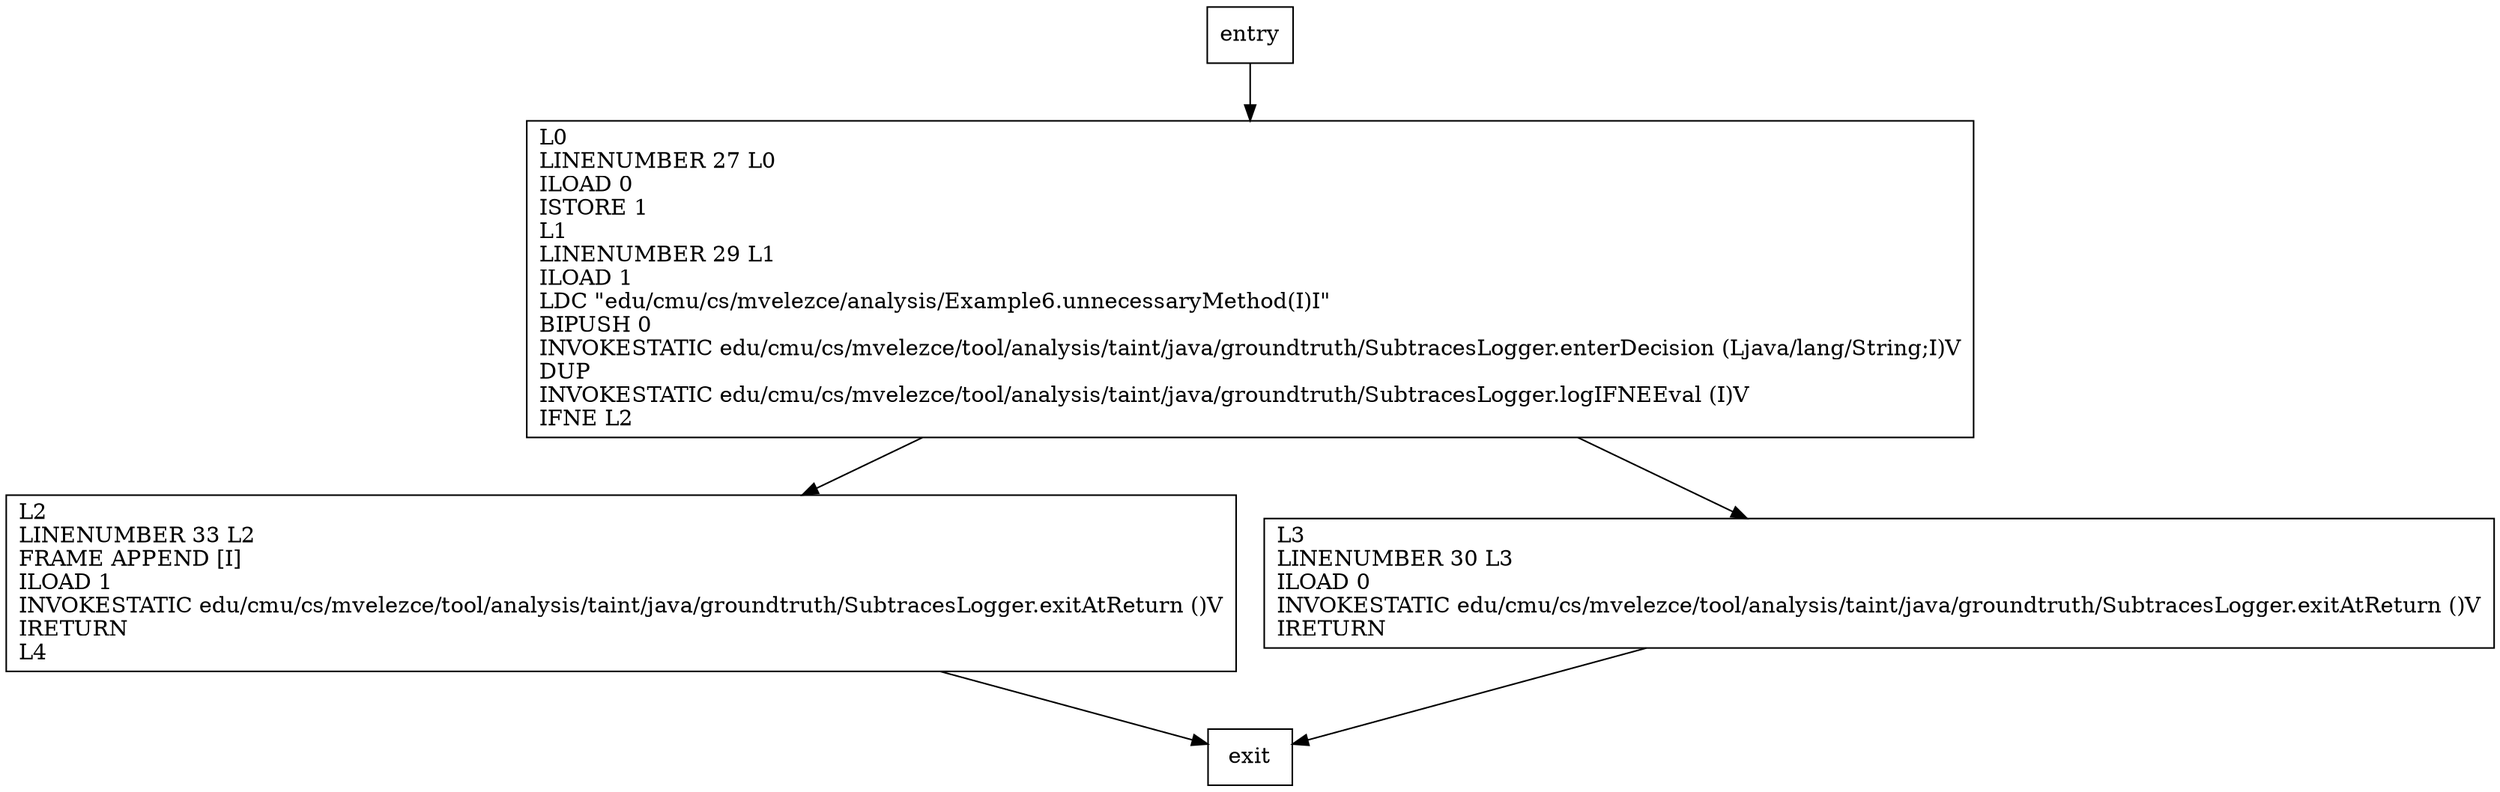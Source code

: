digraph unnecessaryMethod {
node [shape=record];
1065251495 [label="L2\lLINENUMBER 33 L2\lFRAME APPEND [I]\lILOAD 1\lINVOKESTATIC edu/cmu/cs/mvelezce/tool/analysis/taint/java/groundtruth/SubtracesLogger.exitAtReturn ()V\lIRETURN\lL4\l"];
1979001148 [label="L0\lLINENUMBER 27 L0\lILOAD 0\lISTORE 1\lL1\lLINENUMBER 29 L1\lILOAD 1\lLDC \"edu/cmu/cs/mvelezce/analysis/Example6.unnecessaryMethod(I)I\"\lBIPUSH 0\lINVOKESTATIC edu/cmu/cs/mvelezce/tool/analysis/taint/java/groundtruth/SubtracesLogger.enterDecision (Ljava/lang/String;I)V\lDUP\lINVOKESTATIC edu/cmu/cs/mvelezce/tool/analysis/taint/java/groundtruth/SubtracesLogger.logIFNEEval (I)V\lIFNE L2\l"];
1774138654 [label="L3\lLINENUMBER 30 L3\lILOAD 0\lINVOKESTATIC edu/cmu/cs/mvelezce/tool/analysis/taint/java/groundtruth/SubtracesLogger.exitAtReturn ()V\lIRETURN\l"];
entry;
exit;
entry -> 1979001148;
1065251495 -> exit;
1979001148 -> 1065251495;
1979001148 -> 1774138654;
1774138654 -> exit;
}
